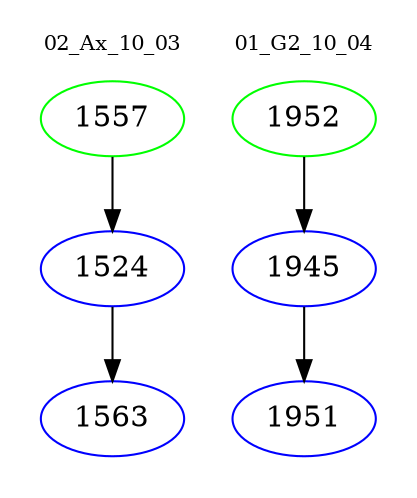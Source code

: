 digraph{
subgraph cluster_0 {
color = white
label = "02_Ax_10_03";
fontsize=10;
T0_1557 [label="1557", color="green"]
T0_1557 -> T0_1524 [color="black"]
T0_1524 [label="1524", color="blue"]
T0_1524 -> T0_1563 [color="black"]
T0_1563 [label="1563", color="blue"]
}
subgraph cluster_1 {
color = white
label = "01_G2_10_04";
fontsize=10;
T1_1952 [label="1952", color="green"]
T1_1952 -> T1_1945 [color="black"]
T1_1945 [label="1945", color="blue"]
T1_1945 -> T1_1951 [color="black"]
T1_1951 [label="1951", color="blue"]
}
}
